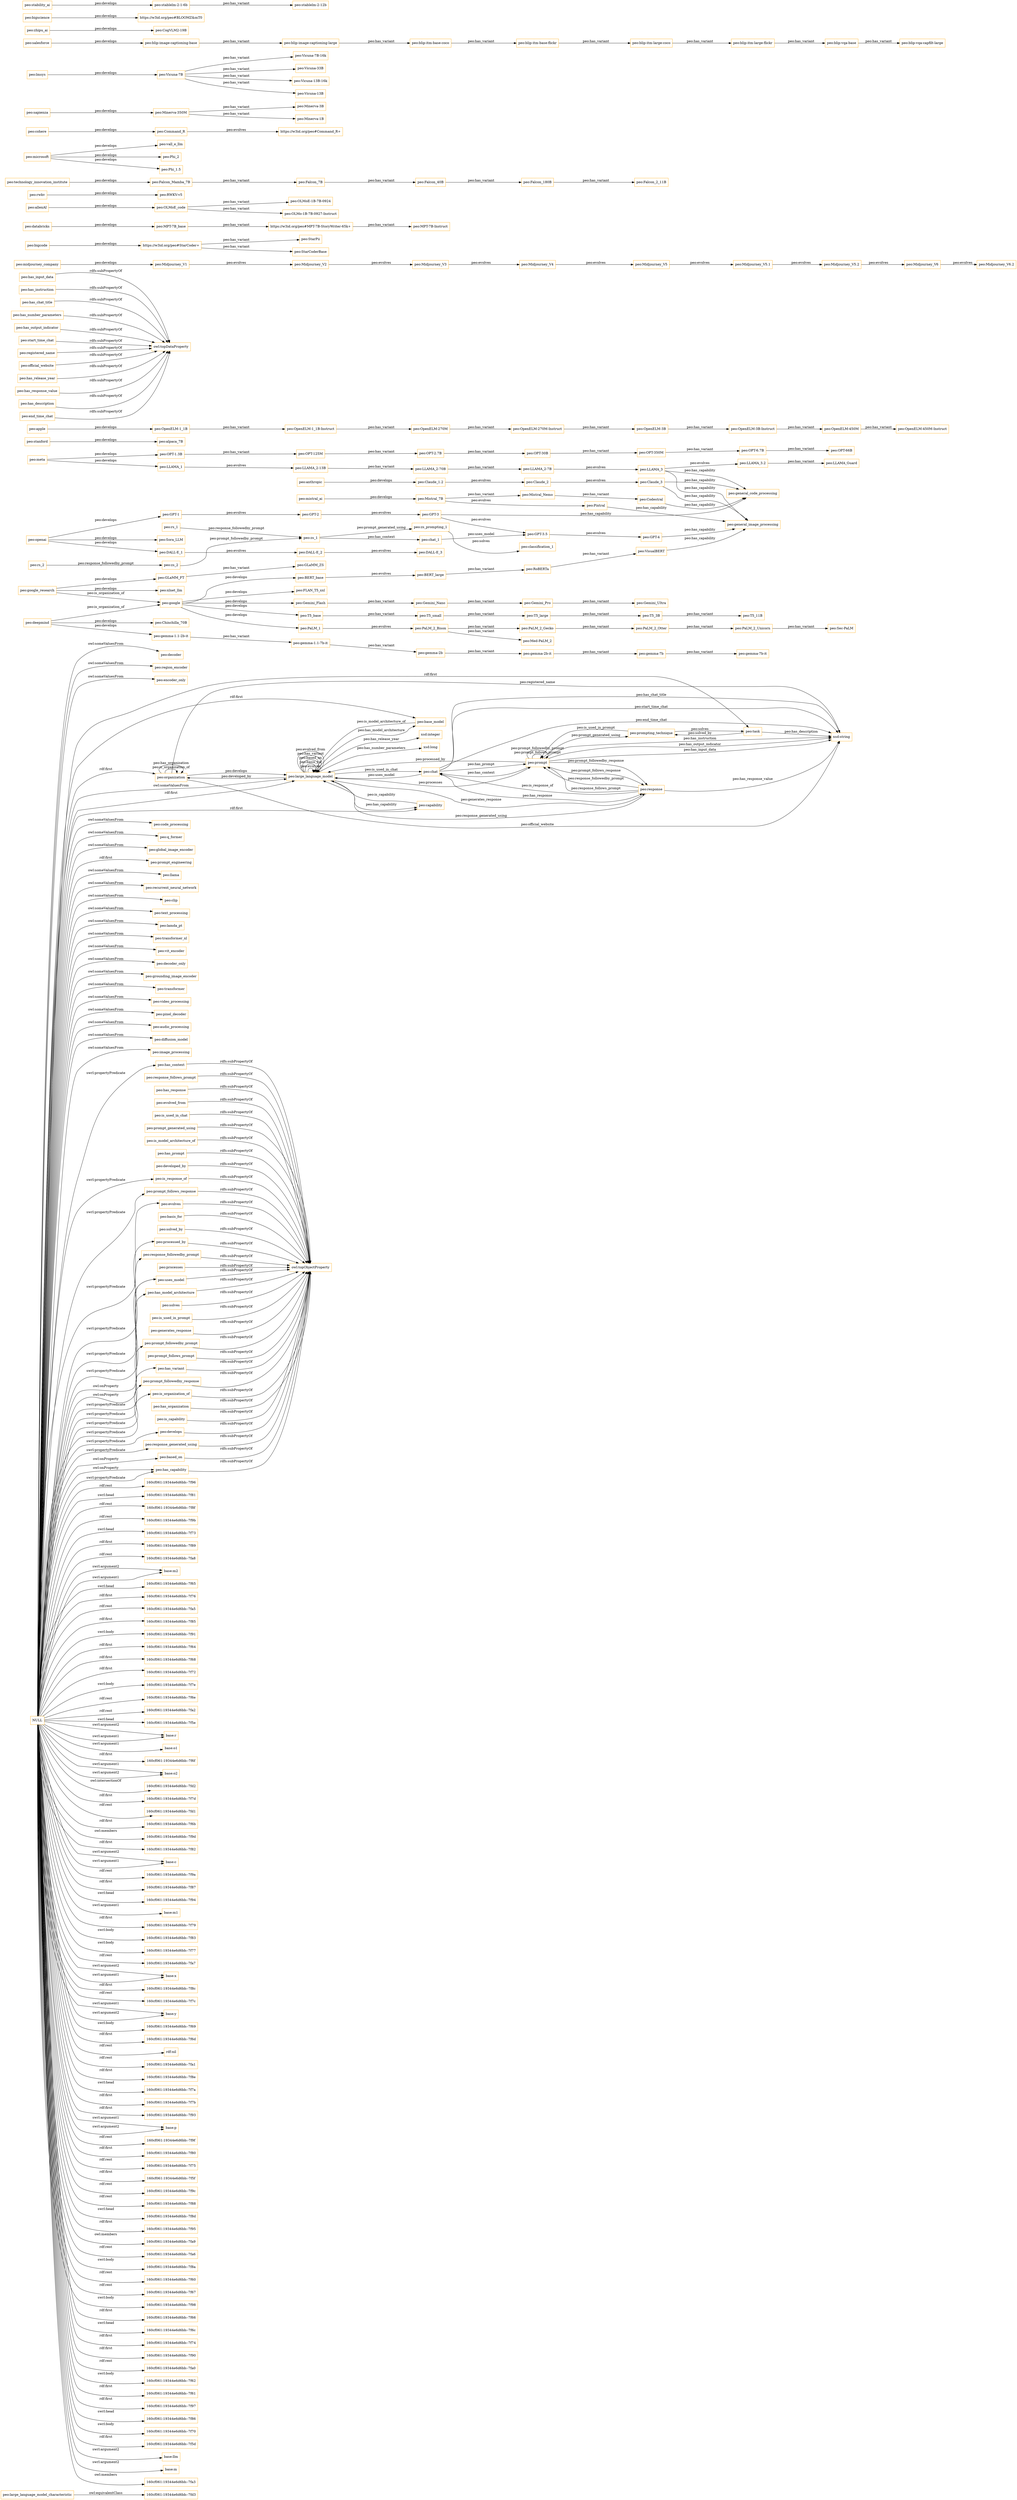 digraph ar2dtool_diagram { 
rankdir=LR;
size="1501"
node [shape = rectangle, color="orange"]; "peo:large_language_model_characteristic" "peo:decoder" "peo:region_encoder" "peo:encoder_only" "peo:organization" "peo:code_processing" "peo:q_former" "peo:global_image_encoder" "peo:prompt_engineering" "peo:llama" "peo:recurrent_neural_network" "peo:chat" "peo:clip" "peo:text_processing" "peo:lamda_pt" "160cf061:19344e6d6bb:-7fd3" "peo:prompting_technique" "peo:transformer_xl" "peo:vit_encoder" "peo:decoder_only" "peo:task" "peo:grounding_image_encoder" "peo:transformer" "peo:capability" "peo:video_processing" "peo:pixel_decoder" "peo:audio_processing" "peo:prompt" "peo:base_model" "peo:diffusion_model" "peo:large_language_model" "peo:image_processing" "peo:response" ; /*classes style*/
	"peo:deepmind" -> "peo:google" [ label = "peo:is_organization_of" ];
	"peo:deepmind" -> "peo:gemma-1.1-2b-it" [ label = "peo:develops" ];
	"peo:deepmind" -> "peo:Chinchilla_70B" [ label = "peo:develops" ];
	"peo:is_response_of" -> "owl:topObjectProperty" [ label = "rdfs:subPropertyOf" ];
	"peo:prompt_follows_response" -> "owl:topObjectProperty" [ label = "rdfs:subPropertyOf" ];
	"peo:stanford" -> "peo:alpaca_7B" [ label = "peo:develops" ];
	"peo:LLAMA_3.2" -> "peo:LLAMA_Guard" [ label = "peo:has_variant" ];
	"peo:T5_base" -> "peo:T5_small" [ label = "peo:has_variant" ];
	"peo:large_language_model_characteristic" -> "160cf061:19344e6d6bb:-7fd3" [ label = "owl:equivalentClass" ];
	"peo:T5_small" -> "peo:T5_large" [ label = "peo:has_variant" ];
	"peo:OpenELM-270M" -> "peo:OpenELM-270M-Instruct" [ label = "peo:has_variant" ];
	"peo:has_input_data" -> "owl:topDataProperty" [ label = "rdfs:subPropertyOf" ];
	"peo:evolves" -> "owl:topObjectProperty" [ label = "rdfs:subPropertyOf" ];
	"peo:Midjourney_V6" -> "peo:Midjourney_V6.2" [ label = "peo:evolves" ];
	"peo:LLAMA_2-13B" -> "peo:LLAMA_2-70B" [ label = "peo:has_variant" ];
	"https://w3id.org/peo#StarCoder+" -> "peo:StarPii" [ label = "peo:has_variant" ];
	"https://w3id.org/peo#StarCoder+" -> "peo:StarCoderBase" [ label = "peo:has_variant" ];
	"peo:basis_for" -> "owl:topObjectProperty" [ label = "rdfs:subPropertyOf" ];
	"peo:solved_by" -> "owl:topObjectProperty" [ label = "rdfs:subPropertyOf" ];
	"peo:has_instruction" -> "owl:topDataProperty" [ label = "rdfs:subPropertyOf" ];
	"peo:processed_by" -> "owl:topObjectProperty" [ label = "rdfs:subPropertyOf" ];
	"peo:PaLM_1" -> "peo:PaLM_2_Bison" [ label = "peo:evolves" ];
	"peo:response_followedby_prompt" -> "owl:topObjectProperty" [ label = "rdfs:subPropertyOf" ];
	"peo:databricks" -> "peo:MPT-7B_base" [ label = "peo:develops" ];
	"peo:rs_1" -> "peo:zs_1" [ label = "peo:response_followedby_prompt" ];
	"peo:OLMoE_code" -> "peo:OLMoE-1B-7B-0924" [ label = "peo:has_variant" ];
	"peo:OLMoE_code" -> "peo:OLMo-1B-7B-0927-Instruct" [ label = "peo:has_variant" ];
	"peo:has_chat_title" -> "owl:topDataProperty" [ label = "rdfs:subPropertyOf" ];
	"peo:Midjourney_V1" -> "peo:Midjourney_V2" [ label = "peo:evolves" ];
	"peo:gemma-2b-it" -> "peo:gemma-7b" [ label = "peo:has_variant" ];
	"peo:Pixtral" -> "peo:general_image_processing" [ label = "peo:has_capability" ];
	"peo:rwkv" -> "peo:RWKV-v5" [ label = "peo:develops" ];
	"peo:Claude_3" -> "peo:general_image_processing" [ label = "peo:has_capability" ];
	"peo:Claude_3" -> "peo:general_code_processing" [ label = "peo:has_capability" ];
	"peo:processes" -> "owl:topObjectProperty" [ label = "rdfs:subPropertyOf" ];
	"peo:google" -> "peo:T5_base" [ label = "peo:develops" ];
	"peo:google" -> "peo:PaLM_1" [ label = "peo:develops" ];
	"peo:google" -> "peo:Gemini_Flash" [ label = "peo:develops" ];
	"peo:google" -> "peo:FLAN_T5_xxl" [ label = "peo:develops" ];
	"peo:google" -> "peo:BERT_base" [ label = "peo:develops" ];
	"peo:openai" -> "peo:Sora_LLM" [ label = "peo:develops" ];
	"peo:openai" -> "peo:GPT-1" [ label = "peo:develops" ];
	"peo:openai" -> "peo:DALL-E_1" [ label = "peo:develops" ];
	"peo:Falcon_7B" -> "peo:Falcon_40B" [ label = "peo:has_variant" ];
	"peo:GLaMM_FT" -> "peo:GLaMM_ZS" [ label = "peo:has_variant" ];
	"peo:gemma-1.1-2b-it" -> "peo:gemma-1.1-7b-it" [ label = "peo:has_variant" ];
	"peo:Codestral" -> "peo:general_code_processing" [ label = "peo:has_capability" ];
	"peo:OPT-2.7B" -> "peo:OPT-30B" [ label = "peo:has_variant" ];
	"peo:T5_large" -> "peo:T5_3B" [ label = "peo:has_variant" ];
	"peo:BERT_large" -> "peo:RoBERTa" [ label = "peo:has_variant" ];
	"peo:OPT-125M" -> "peo:OPT-2.7B" [ label = "peo:has_variant" ];
	"peo:uses_model" -> "owl:topObjectProperty" [ label = "rdfs:subPropertyOf" ];
	"peo:microsoft" -> "peo:vall_e_llm" [ label = "peo:develops" ];
	"peo:microsoft" -> "peo:Phi_2" [ label = "peo:develops" ];
	"peo:microsoft" -> "peo:Phi_1.5" [ label = "peo:develops" ];
	"peo:allenAI" -> "peo:OLMoE_code" [ label = "peo:develops" ];
	"peo:Midjourney_V4" -> "peo:Midjourney_V5" [ label = "peo:evolves" ];
	"peo:anthropic" -> "peo:Claude_1.2" [ label = "peo:develops" ];
	"peo:GPT-3" -> "peo:general_code_processing" [ label = "peo:has_capability" ];
	"peo:GPT-3" -> "peo:GPT-3.5" [ label = "peo:evolves" ];
	"peo:has_model_architecture" -> "owl:topObjectProperty" [ label = "rdfs:subPropertyOf" ];
	"peo:solves" -> "owl:topObjectProperty" [ label = "rdfs:subPropertyOf" ];
	"peo:PaLM_2_Unicorn" -> "peo:Sec-PaLM" [ label = "peo:has_variant" ];
	"peo:BERT_base" -> "peo:BERT_large" [ label = "peo:evolves" ];
	"peo:apple" -> "peo:OpenELM-1_1B" [ label = "peo:develops" ];
	"peo:has_number_parameters" -> "owl:topDataProperty" [ label = "rdfs:subPropertyOf" ];
	"peo:is_used_in_prompt" -> "owl:topObjectProperty" [ label = "rdfs:subPropertyOf" ];
	"peo:Midjourney_V5.2" -> "peo:Midjourney_V6" [ label = "peo:evolves" ];
	"peo:meta" -> "peo:OPT-1.3B" [ label = "peo:develops" ];
	"peo:meta" -> "peo:LLAMA_1" [ label = "peo:develops" ];
	"peo:zs_1" -> "peo:zs_prompting_1" [ label = "peo:prompt_generated_using" ];
	"peo:zs_1" -> "peo:chat_1" [ label = "peo:has_context" ];
	"peo:generates_response" -> "owl:topObjectProperty" [ label = "rdfs:subPropertyOf" ];
	"peo:OPT-1.3B" -> "peo:OPT-125M" [ label = "peo:has_variant" ];
	"peo:DALL-E_1" -> "peo:DALL-E_2" [ label = "peo:evolves" ];
	"https://w3id.org/peo#MPT-7B-StoryWriter-65k+" -> "peo:MPT-7B-Instruct" [ label = "peo:has_variant" ];
	"peo:cohere" -> "peo:Command_R" [ label = "peo:develops" ];
	"peo:Falcon_180B" -> "peo:Falcon_2_11B" [ label = "peo:has_variant" ];
	"peo:LLAMA_3" -> "peo:general_image_processing" [ label = "peo:has_capability" ];
	"peo:LLAMA_3" -> "peo:general_code_processing" [ label = "peo:has_capability" ];
	"peo:LLAMA_3" -> "peo:LLAMA_3.2" [ label = "peo:evolves" ];
	"peo:has_output_indicator" -> "owl:topDataProperty" [ label = "rdfs:subPropertyOf" ];
	"peo:Falcon_Mamba_7B" -> "peo:Falcon_7B" [ label = "peo:has_variant" ];
	"peo:prompt_followedby_prompt" -> "owl:topObjectProperty" [ label = "rdfs:subPropertyOf" ];
	"peo:prompt_follows_prompt" -> "owl:topObjectProperty" [ label = "rdfs:subPropertyOf" ];
	"peo:google_research" -> "peo:google" [ label = "peo:is_organization_of" ];
	"peo:google_research" -> "peo:xlnet_llm" [ label = "peo:develops" ];
	"peo:google_research" -> "peo:GLaMM_FT" [ label = "peo:develops" ];
	"peo:Mistral_Nemo" -> "peo:Codestral" [ label = "peo:has_variant" ];
	"peo:PaLM_2_Bison" -> "peo:PaLM_2_Gecko" [ label = "peo:has_variant" ];
	"peo:PaLM_2_Bison" -> "peo:Med-PaLM_2" [ label = "peo:has_variant" ];
	"peo:has_variant" -> "owl:topObjectProperty" [ label = "rdfs:subPropertyOf" ];
	"peo:sapienza" -> "peo:Minerva-350M" [ label = "peo:develops" ];
	"peo:OpenELM-3B-Instruct" -> "peo:OpenELM-450M" [ label = "peo:has_variant" ];
	"peo:gemma-1.1-7b-it" -> "peo:gemma-2b" [ label = "peo:has_variant" ];
	"peo:LLAMA_2-7B" -> "peo:LLAMA_3" [ label = "peo:evolves" ];
	"peo:prompt_followedby_response" -> "owl:topObjectProperty" [ label = "rdfs:subPropertyOf" ];
	"peo:rs_2" -> "peo:zs_2" [ label = "peo:response_followedby_prompt" ];
	"peo:start_time_chat" -> "owl:topDataProperty" [ label = "rdfs:subPropertyOf" ];
	"peo:lmsys" -> "peo:Vicuna-7B" [ label = "peo:develops" ];
	"peo:OpenELM-1_1B-Instruct" -> "peo:OpenELM-270M" [ label = "peo:has_variant" ];
	"peo:Gemini_Nano" -> "peo:Gemini_Pro" [ label = "peo:has_variant" ];
	"peo:blip-itm-base-coco" -> "peo:blip-itm-base-flickr" [ label = "peo:has_variant" ];
	"peo:registered_name" -> "owl:topDataProperty" [ label = "rdfs:subPropertyOf" ];
	"peo:is_organization_of" -> "owl:topObjectProperty" [ label = "rdfs:subPropertyOf" ];
	"peo:Midjourney_V2" -> "peo:Midjourney_V3" [ label = "peo:evolves" ];
	"peo:blip-image-captioning-large" -> "peo:blip-itm-base-coco" [ label = "peo:has_variant" ];
	"peo:GPT-1" -> "peo:GPT-2" [ label = "peo:evolves" ];
	"peo:RoBERTa" -> "peo:VisualBERT" [ label = "peo:has_variant" ];
	"peo:has_organization" -> "owl:topObjectProperty" [ label = "rdfs:subPropertyOf" ];
	"peo:official_website" -> "owl:topDataProperty" [ label = "rdfs:subPropertyOf" ];
	"peo:blip-itm-base-flickr" -> "peo:blip-itm-large-coco" [ label = "peo:has_variant" ];
	"peo:OPT-350M" -> "peo:OPT-6.7B" [ label = "peo:has_variant" ];
	"peo:is_capability" -> "owl:topObjectProperty" [ label = "rdfs:subPropertyOf" ];
	"peo:mistral_ai" -> "peo:Mistral_7B" [ label = "peo:develops" ];
	"peo:blip-itm-large-coco" -> "peo:blip-itm-large-flickr" [ label = "peo:has_variant" ];
	"peo:T5_3B" -> "peo:T5_11B" [ label = "peo:has_variant" ];
	"peo:develops" -> "owl:topObjectProperty" [ label = "rdfs:subPropertyOf" ];
	"peo:has_release_year" -> "owl:topDataProperty" [ label = "rdfs:subPropertyOf" ];
	"peo:LLAMA_1" -> "peo:LLAMA_2-13B" [ label = "peo:evolves" ];
	"peo:Midjourney_V5" -> "peo:Midjourney_V5.1" [ label = "peo:evolves" ];
	"peo:VisualBERT" -> "peo:general_image_processing" [ label = "peo:has_capability" ];
	"peo:GPT-4" -> "peo:general_image_processing" [ label = "peo:has_capability" ];
	"peo:PaLM_2_Otter" -> "peo:PaLM_2_Unicorn" [ label = "peo:has_variant" ];
	"peo:salesforce" -> "peo:blip-image-captioning-base" [ label = "peo:develops" ];
	"peo:Mistral_7B" -> "peo:Mistral_Nemo" [ label = "peo:has_variant" ];
	"peo:Mistral_7B" -> "peo:Pixtral" [ label = "peo:evolves" ];
	"peo:Minerva-350M" -> "peo:Minerva-3B" [ label = "peo:has_variant" ];
	"peo:Minerva-350M" -> "peo:Minerva-1B" [ label = "peo:has_variant" ];
	"peo:gemma-2b" -> "peo:gemma-2b-it" [ label = "peo:has_variant" ];
	"peo:response_generated_using" -> "owl:topObjectProperty" [ label = "rdfs:subPropertyOf" ];
	"peo:zs_2" -> "peo:zs_1" [ label = "peo:prompt_followedby_prompt" ];
	"peo:OpenELM-450M" -> "peo:OpenELM-450M-Instruct" [ label = "peo:has_variant" ];
	"peo:gemma-7b" -> "peo:gemma-7b-it" [ label = "peo:has_variant" ];
	"peo:OpenELM-270M-Instruct" -> "peo:OpenELM-3B" [ label = "peo:has_variant" ];
	"peo:DALL-E_2" -> "peo:DALL-E_3" [ label = "peo:evolves" ];
	"peo:LLAMA_2-70B" -> "peo:LLAMA_2-7B" [ label = "peo:has_variant" ];
	"peo:has_response_value" -> "owl:topDataProperty" [ label = "rdfs:subPropertyOf" ];
	"peo:zhipu_ai" -> "peo:CogVLM2-19B" [ label = "peo:develops" ];
	"NULL" -> "160cf061:19344e6d6bb:-7f96" [ label = "rdf:rest" ];
	"NULL" -> "160cf061:19344e6d6bb:-7f81" [ label = "swrl:head" ];
	"NULL" -> "160cf061:19344e6d6bb:-7f8f" [ label = "rdf:rest" ];
	"NULL" -> "peo:prompt_follows_response" [ label = "swrl:propertyPredicate" ];
	"NULL" -> "160cf061:19344e6d6bb:-7f9b" [ label = "rdf:rest" ];
	"NULL" -> "peo:decoder_only" [ label = "owl:someValuesFrom" ];
	"NULL" -> "peo:has_model_architecture" [ label = "owl:onProperty" ];
	"NULL" -> "160cf061:19344e6d6bb:-7f73" [ label = "swrl:head" ];
	"NULL" -> "160cf061:19344e6d6bb:-7f89" [ label = "rdf:first" ];
	"NULL" -> "peo:has_variant" [ label = "swrl:propertyPredicate" ];
	"NULL" -> "160cf061:19344e6d6bb:-7fa8" [ label = "rdf:rest" ];
	"NULL" -> "base:m2" [ label = "swrl:argument1" ];
	"NULL" -> "peo:code_processing" [ label = "owl:someValuesFrom" ];
	"NULL" -> "160cf061:19344e6d6bb:-7f65" [ label = "swrl:head" ];
	"NULL" -> "160cf061:19344e6d6bb:-7f76" [ label = "rdf:first" ];
	"NULL" -> "peo:based_on" [ label = "owl:onProperty" ];
	"NULL" -> "peo:prompt_followedby_response" [ label = "swrl:propertyPredicate" ];
	"NULL" -> "peo:diffusion_model" [ label = "owl:someValuesFrom" ];
	"NULL" -> "160cf061:19344e6d6bb:-7fa5" [ label = "rdf:rest" ];
	"NULL" -> "peo:prompt_engineering" [ label = "rdf:first" ];
	"NULL" -> "160cf061:19344e6d6bb:-7f85" [ label = "rdf:first" ];
	"NULL" -> "160cf061:19344e6d6bb:-7f91" [ label = "swrl:body" ];
	"NULL" -> "160cf061:19344e6d6bb:-7f64" [ label = "rdf:first" ];
	"NULL" -> "peo:region_encoder" [ label = "owl:someValuesFrom" ];
	"NULL" -> "160cf061:19344e6d6bb:-7f68" [ label = "rdf:first" ];
	"NULL" -> "160cf061:19344e6d6bb:-7f72" [ label = "rdf:first" ];
	"NULL" -> "160cf061:19344e6d6bb:-7f7e" [ label = "swrl:body" ];
	"NULL" -> "160cf061:19344e6d6bb:-7f6e" [ label = "rdf:rest" ];
	"NULL" -> "160cf061:19344e6d6bb:-7fa2" [ label = "rdf:rest" ];
	"NULL" -> "160cf061:19344e6d6bb:-7f5e" [ label = "swrl:head" ];
	"NULL" -> "base:r" [ label = "swrl:argument1" ];
	"NULL" -> "base:r" [ label = "swrl:argument2" ];
	"NULL" -> "base:o1" [ label = "swrl:argument1" ];
	"NULL" -> "160cf061:19344e6d6bb:-7f6f" [ label = "rdf:first" ];
	"NULL" -> "peo:is_response_of" [ label = "swrl:propertyPredicate" ];
	"NULL" -> "peo:processed_by" [ label = "swrl:propertyPredicate" ];
	"NULL" -> "base:o2" [ label = "swrl:argument2" ];
	"NULL" -> "peo:base_model" [ label = "rdf:first" ];
	"NULL" -> "160cf061:19344e6d6bb:-7fd2" [ label = "owl:intersectionOf" ];
	"NULL" -> "160cf061:19344e6d6bb:-7f7d" [ label = "rdf:first" ];
	"NULL" -> "160cf061:19344e6d6bb:-7fd1" [ label = "rdf:rest" ];
	"NULL" -> "160cf061:19344e6d6bb:-7f6b" [ label = "rdf:first" ];
	"NULL" -> "peo:capability" [ label = "rdf:first" ];
	"NULL" -> "160cf061:19344e6d6bb:-7f9d" [ label = "owl:members" ];
	"NULL" -> "160cf061:19344e6d6bb:-7f82" [ label = "rdf:first" ];
	"NULL" -> "base:c" [ label = "swrl:argument1" ];
	"NULL" -> "160cf061:19344e6d6bb:-7f9a" [ label = "rdf:rest" ];
	"NULL" -> "peo:image_processing" [ label = "owl:someValuesFrom" ];
	"NULL" -> "160cf061:19344e6d6bb:-7f87" [ label = "rdf:first" ];
	"NULL" -> "160cf061:19344e6d6bb:-7f94" [ label = "swrl:head" ];
	"NULL" -> "peo:has_capability" [ label = "owl:onProperty" ];
	"NULL" -> "peo:transformer_xl" [ label = "owl:someValuesFrom" ];
	"NULL" -> "peo:is_organization_of" [ label = "swrl:propertyPredicate" ];
	"NULL" -> "base:m1" [ label = "swrl:argument1" ];
	"NULL" -> "peo:decoder" [ label = "owl:someValuesFrom" ];
	"NULL" -> "160cf061:19344e6d6bb:-7f79" [ label = "rdf:first" ];
	"NULL" -> "peo:uses_model" [ label = "swrl:propertyPredicate" ];
	"NULL" -> "160cf061:19344e6d6bb:-7f83" [ label = "swrl:body" ];
	"NULL" -> "peo:uses_model" [ label = "owl:onProperty" ];
	"NULL" -> "160cf061:19344e6d6bb:-7f77" [ label = "swrl:body" ];
	"NULL" -> "160cf061:19344e6d6bb:-7fa7" [ label = "rdf:rest" ];
	"NULL" -> "base:x" [ label = "swrl:argument1" ];
	"NULL" -> "160cf061:19344e6d6bb:-7f8c" [ label = "rdf:first" ];
	"NULL" -> "peo:large_language_model" [ label = "owl:someValuesFrom" ];
	"NULL" -> "160cf061:19344e6d6bb:-7f7c" [ label = "rdf:rest" ];
	"NULL" -> "peo:q_former" [ label = "owl:someValuesFrom" ];
	"NULL" -> "base:y" [ label = "swrl:argument2" ];
	"NULL" -> "160cf061:19344e6d6bb:-7f69" [ label = "swrl:body" ];
	"NULL" -> "peo:llama" [ label = "owl:someValuesFrom" ];
	"NULL" -> "peo:prompt_followedby_prompt" [ label = "swrl:propertyPredicate" ];
	"NULL" -> "base:c" [ label = "swrl:argument2" ];
	"NULL" -> "peo:encoder_only" [ label = "owl:someValuesFrom" ];
	"NULL" -> "160cf061:19344e6d6bb:-7f6d" [ label = "rdf:first" ];
	"NULL" -> "rdf:nil" [ label = "rdf:rest" ];
	"NULL" -> "peo:has_capability" [ label = "swrl:propertyPredicate" ];
	"NULL" -> "160cf061:19344e6d6bb:-7fa1" [ label = "rdf:rest" ];
	"NULL" -> "160cf061:19344e6d6bb:-7f8e" [ label = "rdf:first" ];
	"NULL" -> "peo:transformer" [ label = "owl:someValuesFrom" ];
	"NULL" -> "peo:response_generated_using" [ label = "swrl:propertyPredicate" ];
	"NULL" -> "peo:lamda_pt" [ label = "owl:someValuesFrom" ];
	"NULL" -> "160cf061:19344e6d6bb:-7f7a" [ label = "swrl:head" ];
	"NULL" -> "160cf061:19344e6d6bb:-7f7b" [ label = "rdf:first" ];
	"NULL" -> "base:x" [ label = "swrl:argument2" ];
	"NULL" -> "160cf061:19344e6d6bb:-7f93" [ label = "rdf:first" ];
	"NULL" -> "base:p" [ label = "swrl:argument2" ];
	"NULL" -> "160cf061:19344e6d6bb:-7f9f" [ label = "rdf:rest" ];
	"NULL" -> "160cf061:19344e6d6bb:-7f80" [ label = "rdf:first" ];
	"NULL" -> "base:y" [ label = "swrl:argument1" ];
	"NULL" -> "160cf061:19344e6d6bb:-7f75" [ label = "rdf:rest" ];
	"NULL" -> "peo:response_followedby_prompt" [ label = "swrl:propertyPredicate" ];
	"NULL" -> "peo:grounding_image_encoder" [ label = "owl:someValuesFrom" ];
	"NULL" -> "160cf061:19344e6d6bb:-7f5f" [ label = "rdf:first" ];
	"NULL" -> "160cf061:19344e6d6bb:-7f9c" [ label = "rdf:rest" ];
	"NULL" -> "peo:pixel_decoder" [ label = "owl:someValuesFrom" ];
	"NULL" -> "160cf061:19344e6d6bb:-7f88" [ label = "rdf:rest" ];
	"NULL" -> "160cf061:19344e6d6bb:-7f8d" [ label = "swrl:head" ];
	"NULL" -> "peo:evolves" [ label = "swrl:propertyPredicate" ];
	"NULL" -> "160cf061:19344e6d6bb:-7f95" [ label = "rdf:first" ];
	"NULL" -> "peo:video_processing" [ label = "owl:someValuesFrom" ];
	"NULL" -> "160cf061:19344e6d6bb:-7fa9" [ label = "owl:members" ];
	"NULL" -> "peo:recurrent_neural_network" [ label = "owl:someValuesFrom" ];
	"NULL" -> "base:m2" [ label = "swrl:argument2" ];
	"NULL" -> "160cf061:19344e6d6bb:-7fa6" [ label = "rdf:rest" ];
	"NULL" -> "peo:has_context" [ label = "swrl:propertyPredicate" ];
	"NULL" -> "peo:vit_encoder" [ label = "owl:someValuesFrom" ];
	"NULL" -> "160cf061:19344e6d6bb:-7f8a" [ label = "swrl:body" ];
	"NULL" -> "160cf061:19344e6d6bb:-7f60" [ label = "rdf:rest" ];
	"NULL" -> "peo:audio_processing" [ label = "owl:someValuesFrom" ];
	"NULL" -> "160cf061:19344e6d6bb:-7f67" [ label = "rdf:rest" ];
	"NULL" -> "160cf061:19344e6d6bb:-7f98" [ label = "swrl:body" ];
	"NULL" -> "160cf061:19344e6d6bb:-7f66" [ label = "rdf:first" ];
	"NULL" -> "160cf061:19344e6d6bb:-7f6c" [ label = "swrl:head" ];
	"NULL" -> "160cf061:19344e6d6bb:-7f74" [ label = "rdf:first" ];
	"NULL" -> "peo:global_image_encoder" [ label = "owl:someValuesFrom" ];
	"NULL" -> "160cf061:19344e6d6bb:-7f90" [ label = "rdf:first" ];
	"NULL" -> "160cf061:19344e6d6bb:-7fa0" [ label = "rdf:rest" ];
	"NULL" -> "peo:develops" [ label = "swrl:propertyPredicate" ];
	"NULL" -> "160cf061:19344e6d6bb:-7f62" [ label = "swrl:body" ];
	"NULL" -> "peo:large_language_model" [ label = "rdf:first" ];
	"NULL" -> "base:p" [ label = "swrl:argument1" ];
	"NULL" -> "base:o2" [ label = "swrl:argument1" ];
	"NULL" -> "160cf061:19344e6d6bb:-7f61" [ label = "rdf:first" ];
	"NULL" -> "160cf061:19344e6d6bb:-7f97" [ label = "rdf:first" ];
	"NULL" -> "peo:clip" [ label = "owl:someValuesFrom" ];
	"NULL" -> "peo:organization" [ label = "rdf:first" ];
	"NULL" -> "160cf061:19344e6d6bb:-7f86" [ label = "swrl:head" ];
	"NULL" -> "peo:task" [ label = "rdf:first" ];
	"NULL" -> "160cf061:19344e6d6bb:-7f70" [ label = "swrl:body" ];
	"NULL" -> "160cf061:19344e6d6bb:-7f5d" [ label = "rdf:first" ];
	"NULL" -> "base:llm" [ label = "swrl:argument2" ];
	"NULL" -> "peo:text_processing" [ label = "owl:someValuesFrom" ];
	"NULL" -> "base:m" [ label = "swrl:argument2" ];
	"NULL" -> "160cf061:19344e6d6bb:-7fa3" [ label = "owl:members" ];
	"peo:has_context" -> "owl:topObjectProperty" [ label = "rdfs:subPropertyOf" ];
	"peo:Gemini_Pro" -> "peo:Gemini_Ultra" [ label = "peo:has_variant" ];
	"peo:Claude_2" -> "peo:Claude_3" [ label = "peo:evolves" ];
	"peo:bigscience" -> "https://w3id.org/peo#BLOOMZ&mT0" [ label = "peo:develops" ];
	"peo:has_description" -> "owl:topDataProperty" [ label = "rdfs:subPropertyOf" ];
	"peo:technology_innovation_institute" -> "peo:Falcon_Mamba_7B" [ label = "peo:develops" ];
	"peo:Claude_1.2" -> "peo:Claude_2" [ label = "peo:evolves" ];
	"peo:stability_ai" -> "peo:stablelm-2-1-6b" [ label = "peo:develops" ];
	"peo:based_on" -> "owl:topObjectProperty" [ label = "rdfs:subPropertyOf" ];
	"peo:response_follows_prompt" -> "owl:topObjectProperty" [ label = "rdfs:subPropertyOf" ];
	"peo:has_response" -> "owl:topObjectProperty" [ label = "rdfs:subPropertyOf" ];
	"peo:blip-itm-large-flickr" -> "peo:blip-vqa-base" [ label = "peo:has_variant" ];
	"peo:Command_R" -> "https://w3id.org/peo#Command_R+" [ label = "peo:evolves" ];
	"peo:evolved_from" -> "owl:topObjectProperty" [ label = "rdfs:subPropertyOf" ];
	"peo:bigcode" -> "https://w3id.org/peo#StarCoder+" [ label = "peo:develops" ];
	"peo:OpenELM-1_1B" -> "peo:OpenELM-1_1B-Instruct" [ label = "peo:has_variant" ];
	"peo:is_used_in_chat" -> "owl:topObjectProperty" [ label = "rdfs:subPropertyOf" ];
	"peo:end_time_chat" -> "owl:topDataProperty" [ label = "rdfs:subPropertyOf" ];
	"peo:prompt_generated_using" -> "owl:topObjectProperty" [ label = "rdfs:subPropertyOf" ];
	"peo:MPT-7B_base" -> "https://w3id.org/peo#MPT-7B-StoryWriter-65k+" [ label = "peo:has_variant" ];
	"peo:chat_1" -> "peo:GPT-3.5" [ label = "peo:uses_model" ];
	"peo:OPT-6.7B" -> "peo:OPT-66B" [ label = "peo:has_variant" ];
	"peo:OPT-30B" -> "peo:OPT-350M" [ label = "peo:has_variant" ];
	"peo:OpenELM-3B" -> "peo:OpenELM-3B-Instruct" [ label = "peo:has_variant" ];
	"peo:Vicuna-7B" -> "peo:Vicuna-7B-16k" [ label = "peo:has_variant" ];
	"peo:Vicuna-7B" -> "peo:Vicuna-33B" [ label = "peo:has_variant" ];
	"peo:Vicuna-7B" -> "peo:Vicuna-13B-16k" [ label = "peo:has_variant" ];
	"peo:Vicuna-7B" -> "peo:Vicuna-13B" [ label = "peo:has_variant" ];
	"peo:Gemini_Flash" -> "peo:Gemini_Nano" [ label = "peo:has_variant" ];
	"peo:blip-vqa-base" -> "peo:blip-vqa-capfilt-large" [ label = "peo:has_variant" ];
	"peo:is_model_architecture_of" -> "owl:topObjectProperty" [ label = "rdfs:subPropertyOf" ];
	"peo:Midjourney_V3" -> "peo:Midjourney_V4" [ label = "peo:evolves" ];
	"peo:midjourney_company" -> "peo:Midjourney_V1" [ label = "peo:develops" ];
	"peo:stablelm-2-1-6b" -> "peo:stablelm-2-12b" [ label = "peo:has_variant" ];
	"peo:GPT-2" -> "peo:GPT-3" [ label = "peo:evolves" ];
	"peo:has_prompt" -> "owl:topObjectProperty" [ label = "rdfs:subPropertyOf" ];
	"peo:zs_prompting_1" -> "peo:classification_1" [ label = "peo:solves" ];
	"peo:developed_by" -> "owl:topObjectProperty" [ label = "rdfs:subPropertyOf" ];
	"peo:Falcon_40B" -> "peo:Falcon_180B" [ label = "peo:has_variant" ];
	"peo:GPT-3.5" -> "peo:GPT-4" [ label = "peo:evolves" ];
	"peo:blip-image-captioning-base" -> "peo:blip-image-captioning-large" [ label = "peo:has_variant" ];
	"peo:has_capability" -> "owl:topObjectProperty" [ label = "rdfs:subPropertyOf" ];
	"peo:PaLM_2_Gecko" -> "peo:PaLM_2_Otter" [ label = "peo:has_variant" ];
	"peo:Midjourney_V5.1" -> "peo:Midjourney_V5.2" [ label = "peo:evolves" ];
	"peo:prompt" -> "peo:large_language_model" [ label = "peo:processed_by" ];
	"peo:response" -> "peo:prompt" [ label = "peo:response_followedby_prompt" ];
	"peo:organization" -> "peo:organization" [ label = "peo:is_organization_of" ];
	"peo:chat" -> "peo:prompt" [ label = "peo:has_prompt" ];
	"peo:large_language_model" -> "peo:large_language_model" [ label = "peo:evolves" ];
	"peo:prompt" -> "peo:response" [ label = "peo:prompt_followedby_response" ];
	"peo:organization" -> "peo:large_language_model" [ label = "peo:develops" ];
	"peo:prompt" -> "peo:response" [ label = "peo:prompt_follows_response" ];
	"peo:large_language_model" -> "xsd:integer" [ label = "peo:has_release_year" ];
	"peo:task" -> "peo:prompting_technique" [ label = "peo:solved_by" ];
	"peo:response" -> "peo:prompt" [ label = "peo:response_follows_prompt" ];
	"peo:organization" -> "peo:organization" [ label = "peo:has_organization" ];
	"peo:large_language_model" -> "peo:large_language_model" [ label = "peo:basis_for" ];
	"peo:prompt" -> "xsd:string" [ label = "peo:has_instruction" ];
	"peo:prompt" -> "xsd:string" [ label = "peo:has_output_indicator" ];
	"peo:chat" -> "xsd:string" [ label = "peo:has_chat_title" ];
	"peo:large_language_model" -> "peo:organization" [ label = "peo:developed_by" ];
	"peo:large_language_model" -> "peo:response" [ label = "peo:generates_response" ];
	"peo:chat" -> "xsd:string" [ label = "peo:start_time_chat" ];
	"peo:large_language_model" -> "peo:large_language_model" [ label = "peo:based_on" ];
	"peo:large_language_model" -> "peo:base_model" [ label = "peo:has_model_architecture" ];
	"peo:response" -> "peo:large_language_model" [ label = "peo:response_generated_using" ];
	"peo:large_language_model" -> "peo:prompt" [ label = "peo:processes" ];
	"peo:prompt" -> "peo:prompt" [ label = "peo:prompt_follows_prompt" ];
	"peo:organization" -> "xsd:string" [ label = "peo:registered_name" ];
	"peo:task" -> "xsd:string" [ label = "peo:has_description" ];
	"peo:large_language_model" -> "xsd:long" [ label = "peo:has_number_parameters" ];
	"peo:prompting_technique" -> "peo:task" [ label = "peo:solves" ];
	"peo:base_model" -> "peo:large_language_model" [ label = "peo:is_model_architecture_of" ];
	"peo:prompt" -> "peo:chat" [ label = "peo:has_context" ];
	"peo:chat" -> "xsd:string" [ label = "peo:end_time_chat" ];
	"peo:prompting_technique" -> "peo:prompt" [ label = "peo:is_used_in_prompt" ];
	"peo:large_language_model" -> "peo:chat" [ label = "peo:is_used_in_chat" ];
	"peo:response" -> "xsd:string" [ label = "peo:has_response_value" ];
	"peo:large_language_model" -> "peo:large_language_model" [ label = "peo:has_variant" ];
	"peo:capability" -> "peo:large_language_model" [ label = "peo:is_capability" ];
	"peo:prompt" -> "peo:prompting_technique" [ label = "peo:prompt_generated_using" ];
	"peo:chat" -> "peo:response" [ label = "peo:has_response" ];
	"peo:response" -> "peo:chat" [ label = "peo:is_response_of" ];
	"peo:large_language_model" -> "peo:large_language_model" [ label = "peo:evolved_from" ];
	"peo:prompt" -> "peo:prompt" [ label = "peo:prompt_followedby_prompt" ];
	"peo:prompt" -> "xsd:string" [ label = "peo:has_input_data" ];
	"peo:chat" -> "peo:large_language_model" [ label = "peo:uses_model" ];
	"peo:large_language_model" -> "peo:capability" [ label = "peo:has_capability" ];
	"peo:organization" -> "xsd:string" [ label = "peo:official_website" ];

}
